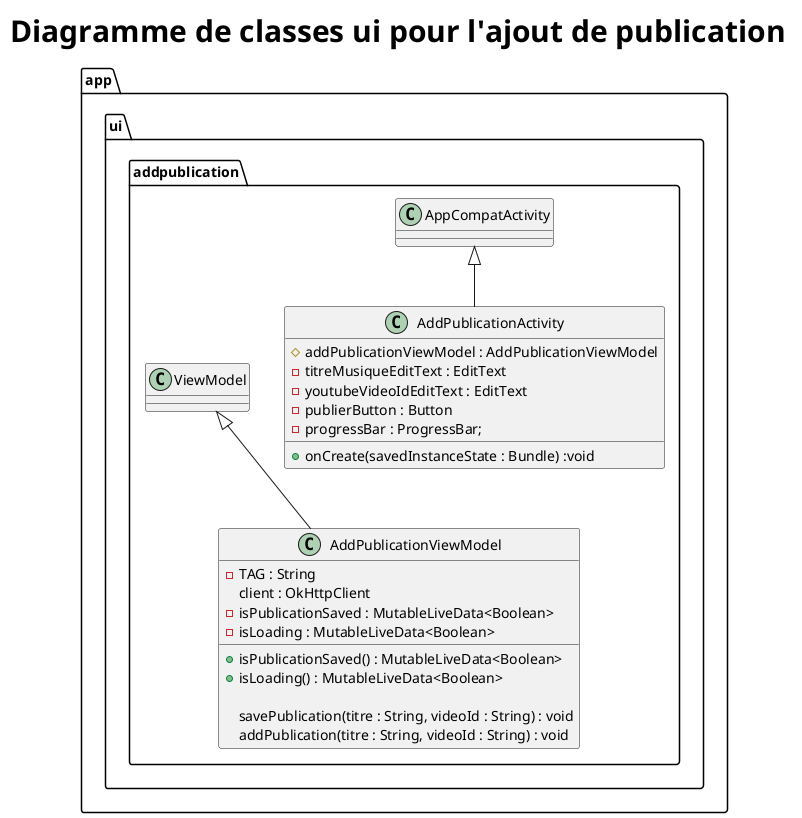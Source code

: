 @startuml modelui3
title <size:30><b>Diagramme de classes ui pour l'ajout de publication</b></size>

package app{

  package ui{

  package addpublication{

          class AddPublicationActivity extends AppCompatActivity{
                # addPublicationViewModel : AddPublicationViewModel
               - titreMusiqueEditText : EditText
               - youtubeVideoIdEditText : EditText
               - publierButton : Button
               - progressBar : ProgressBar;

               + onCreate(savedInstanceState : Bundle) :void
          }

          class AddPublicationViewModel extends ViewModel{
              - TAG : String
                client : OkHttpClient
              - isPublicationSaved : MutableLiveData<Boolean>
              - isLoading : MutableLiveData<Boolean>

              + isPublicationSaved() : MutableLiveData<Boolean>
              + isLoading() : MutableLiveData<Boolean>

              savePublication(titre : String, videoId : String) : void
              addPublication(titre : String, videoId : String) : void
          }

          AddPublicationActivity -[hidden]- AddPublicationViewModel
    	}
  }
}
@enduml